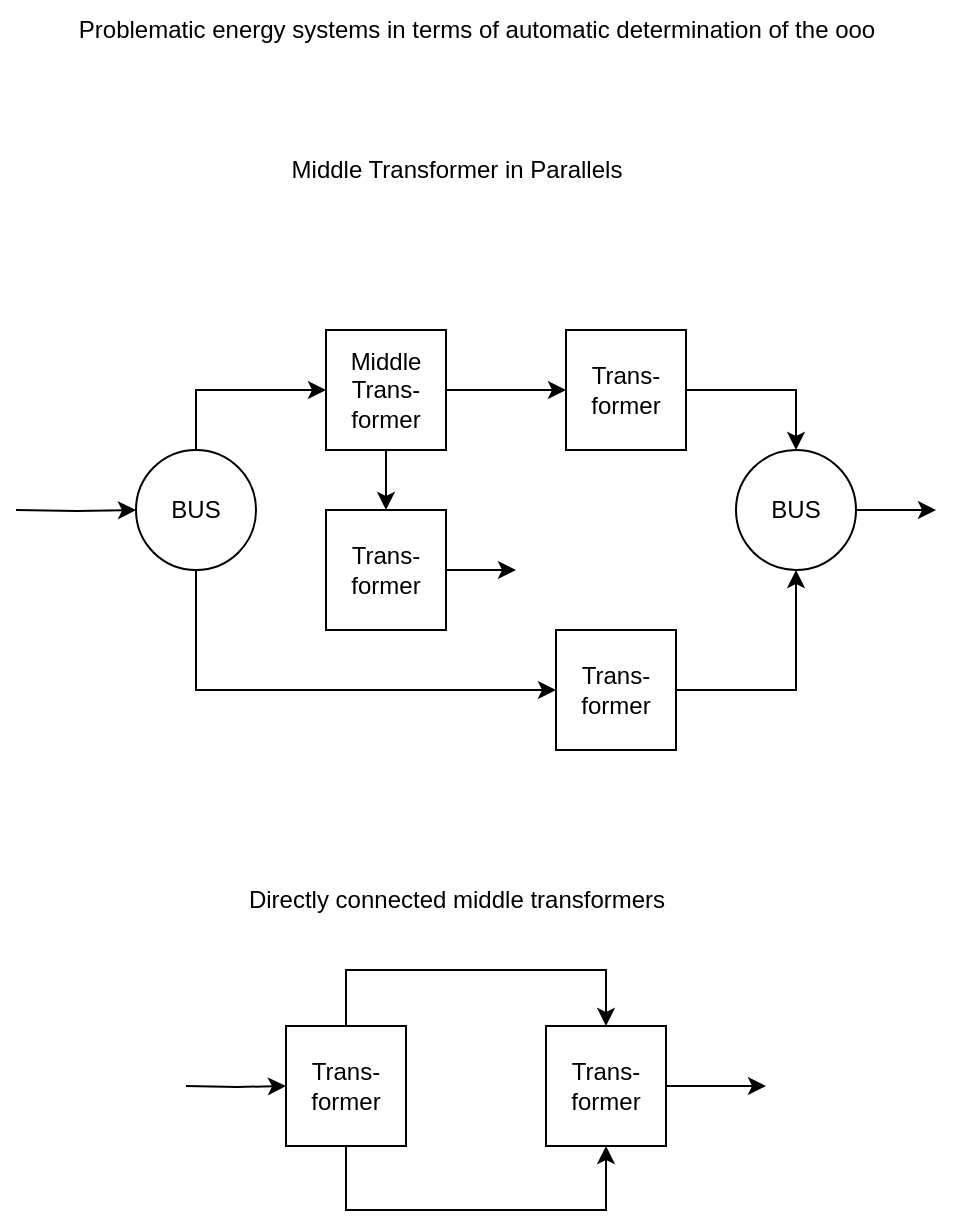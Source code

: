 <mxfile version="20.6.2" type="device"><diagram id="3H2xP5uKBopvndJZnY6-" name="Seite-1"><mxGraphModel dx="-4127" dy="-7351" grid="1" gridSize="10" guides="1" tooltips="1" connect="1" arrows="1" fold="1" page="1" pageScale="1" pageWidth="1654" pageHeight="1169" math="0" shadow="0"><root><mxCell id="0"/><mxCell id="1" parent="0"/><mxCell id="e8C96fmqMuXCuHJOgT-o-2" value="" style="edgeStyle=orthogonalEdgeStyle;rounded=0;orthogonalLoop=1;jettySize=auto;html=1;fontSize=15;fontColor=#141414;startArrow=none;startFill=0;" edge="1" parent="1" source="e8C96fmqMuXCuHJOgT-o-7" target="e8C96fmqMuXCuHJOgT-o-3"><mxGeometry relative="1" as="geometry"/></mxCell><mxCell id="e8C96fmqMuXCuHJOgT-o-3" value="Trans-former" style="rounded=0;whiteSpace=wrap;html=1;" vertex="1" parent="1"><mxGeometry x="5360" y="8360" width="60" height="60" as="geometry"/></mxCell><mxCell id="e8C96fmqMuXCuHJOgT-o-4" value="" style="edgeStyle=orthogonalEdgeStyle;rounded=0;orthogonalLoop=1;jettySize=auto;html=1;fontSize=15;fontColor=#141414;startArrow=none;startFill=0;" edge="1" parent="1" source="e8C96fmqMuXCuHJOgT-o-3" target="e8C96fmqMuXCuHJOgT-o-6"><mxGeometry relative="1" as="geometry"><Array as="points"><mxPoint x="5475" y="8390"/></Array></mxGeometry></mxCell><mxCell id="e8C96fmqMuXCuHJOgT-o-5" style="edgeStyle=orthogonalEdgeStyle;rounded=0;orthogonalLoop=1;jettySize=auto;html=1;fontSize=14;" edge="1" parent="1" source="e8C96fmqMuXCuHJOgT-o-6"><mxGeometry relative="1" as="geometry"><mxPoint x="5545" y="8450" as="targetPoint"/></mxGeometry></mxCell><mxCell id="e8C96fmqMuXCuHJOgT-o-6" value="BUS" style="ellipse;whiteSpace=wrap;html=1;" vertex="1" parent="1"><mxGeometry x="5445" y="8420" width="60" height="60" as="geometry"/></mxCell><mxCell id="e8C96fmqMuXCuHJOgT-o-17" value="" style="edgeStyle=orthogonalEdgeStyle;rounded=0;orthogonalLoop=1;jettySize=auto;html=1;" edge="1" parent="1" source="e8C96fmqMuXCuHJOgT-o-7" target="e8C96fmqMuXCuHJOgT-o-16"><mxGeometry relative="1" as="geometry"/></mxCell><mxCell id="e8C96fmqMuXCuHJOgT-o-7" value="Middle Trans-former" style="rounded=0;whiteSpace=wrap;html=1;" vertex="1" parent="1"><mxGeometry x="5240" y="8360" width="60" height="60" as="geometry"/></mxCell><mxCell id="e8C96fmqMuXCuHJOgT-o-8" value="" style="edgeStyle=orthogonalEdgeStyle;rounded=0;orthogonalLoop=1;jettySize=auto;html=1;fontSize=15;fontColor=#141414;startArrow=none;startFill=0;entryX=0.5;entryY=1;entryDx=0;entryDy=0;exitX=1;exitY=0.5;exitDx=0;exitDy=0;" edge="1" parent="1" source="e8C96fmqMuXCuHJOgT-o-9" target="e8C96fmqMuXCuHJOgT-o-6"><mxGeometry relative="1" as="geometry"><mxPoint x="5479.25" y="8530" as="targetPoint"/><Array as="points"/><mxPoint x="5395" y="8510" as="sourcePoint"/></mxGeometry></mxCell><mxCell id="e8C96fmqMuXCuHJOgT-o-9" value="Trans-former" style="rounded=0;whiteSpace=wrap;html=1;" vertex="1" parent="1"><mxGeometry x="5355" y="8510" width="60" height="60" as="geometry"/></mxCell><mxCell id="e8C96fmqMuXCuHJOgT-o-10" style="edgeStyle=orthogonalEdgeStyle;rounded=0;orthogonalLoop=1;jettySize=auto;html=1;entryX=0;entryY=0.5;entryDx=0;entryDy=0;fontSize=14;" edge="1" parent="1" source="e8C96fmqMuXCuHJOgT-o-13" target="e8C96fmqMuXCuHJOgT-o-7"><mxGeometry relative="1" as="geometry"><Array as="points"><mxPoint x="5175" y="8390"/></Array></mxGeometry></mxCell><mxCell id="e8C96fmqMuXCuHJOgT-o-11" style="edgeStyle=orthogonalEdgeStyle;rounded=0;orthogonalLoop=1;jettySize=auto;html=1;entryX=0;entryY=0.5;entryDx=0;entryDy=0;fontSize=14;exitX=0.5;exitY=1;exitDx=0;exitDy=0;" edge="1" parent="1" source="e8C96fmqMuXCuHJOgT-o-13" target="e8C96fmqMuXCuHJOgT-o-9"><mxGeometry relative="1" as="geometry"><mxPoint x="5155.75" y="8530" as="sourcePoint"/></mxGeometry></mxCell><mxCell id="e8C96fmqMuXCuHJOgT-o-12" style="edgeStyle=orthogonalEdgeStyle;rounded=0;orthogonalLoop=1;jettySize=auto;html=1;fontSize=14;" edge="1" parent="1" target="e8C96fmqMuXCuHJOgT-o-13"><mxGeometry relative="1" as="geometry"><mxPoint x="5085" y="8450" as="sourcePoint"/></mxGeometry></mxCell><mxCell id="e8C96fmqMuXCuHJOgT-o-13" value="BUS" style="ellipse;whiteSpace=wrap;html=1;" vertex="1" parent="1"><mxGeometry x="5145" y="8420" width="60" height="60" as="geometry"/></mxCell><mxCell id="e8C96fmqMuXCuHJOgT-o-14" value="Problematic energy systems in terms of automatic determination of the ooo" style="text;html=1;align=center;verticalAlign=middle;resizable=0;points=[];autosize=1;strokeColor=none;fillColor=none;" vertex="1" parent="1"><mxGeometry x="5105" y="8195" width="420" height="30" as="geometry"/></mxCell><mxCell id="e8C96fmqMuXCuHJOgT-o-27" style="edgeStyle=orthogonalEdgeStyle;rounded=0;orthogonalLoop=1;jettySize=auto;html=1;" edge="1" parent="1" source="e8C96fmqMuXCuHJOgT-o-16"><mxGeometry relative="1" as="geometry"><mxPoint x="5335" y="8480" as="targetPoint"/></mxGeometry></mxCell><mxCell id="e8C96fmqMuXCuHJOgT-o-16" value="Trans-former" style="rounded=0;whiteSpace=wrap;html=1;" vertex="1" parent="1"><mxGeometry x="5240" y="8450" width="60" height="60" as="geometry"/></mxCell><mxCell id="e8C96fmqMuXCuHJOgT-o-19" value="Middle Transformer in Parallels" style="text;html=1;align=center;verticalAlign=middle;resizable=0;points=[];autosize=1;strokeColor=none;fillColor=none;" vertex="1" parent="1"><mxGeometry x="5210" y="8265" width="190" height="30" as="geometry"/></mxCell><mxCell id="e8C96fmqMuXCuHJOgT-o-23" style="edgeStyle=orthogonalEdgeStyle;rounded=0;orthogonalLoop=1;jettySize=auto;html=1;entryX=0.5;entryY=0;entryDx=0;entryDy=0;" edge="1" parent="1" source="e8C96fmqMuXCuHJOgT-o-21" target="e8C96fmqMuXCuHJOgT-o-22"><mxGeometry relative="1" as="geometry"><Array as="points"><mxPoint x="5250" y="8680"/><mxPoint x="5380" y="8680"/></Array></mxGeometry></mxCell><mxCell id="e8C96fmqMuXCuHJOgT-o-24" style="edgeStyle=orthogonalEdgeStyle;rounded=0;orthogonalLoop=1;jettySize=auto;html=1;entryX=0.5;entryY=1;entryDx=0;entryDy=0;" edge="1" parent="1" source="e8C96fmqMuXCuHJOgT-o-21" target="e8C96fmqMuXCuHJOgT-o-22"><mxGeometry relative="1" as="geometry"><Array as="points"><mxPoint x="5250" y="8800"/><mxPoint x="5380" y="8800"/></Array></mxGeometry></mxCell><mxCell id="e8C96fmqMuXCuHJOgT-o-25" style="edgeStyle=orthogonalEdgeStyle;rounded=0;orthogonalLoop=1;jettySize=auto;html=1;" edge="1" parent="1" target="e8C96fmqMuXCuHJOgT-o-21"><mxGeometry relative="1" as="geometry"><mxPoint x="5170" y="8738" as="sourcePoint"/></mxGeometry></mxCell><mxCell id="e8C96fmqMuXCuHJOgT-o-21" value="Trans-former" style="rounded=0;whiteSpace=wrap;html=1;" vertex="1" parent="1"><mxGeometry x="5220" y="8708" width="60" height="60" as="geometry"/></mxCell><mxCell id="e8C96fmqMuXCuHJOgT-o-26" style="edgeStyle=orthogonalEdgeStyle;rounded=0;orthogonalLoop=1;jettySize=auto;html=1;" edge="1" parent="1" source="e8C96fmqMuXCuHJOgT-o-22"><mxGeometry relative="1" as="geometry"><mxPoint x="5460" y="8738" as="targetPoint"/></mxGeometry></mxCell><mxCell id="e8C96fmqMuXCuHJOgT-o-22" value="Trans-former" style="rounded=0;whiteSpace=wrap;html=1;" vertex="1" parent="1"><mxGeometry x="5350" y="8708" width="60" height="60" as="geometry"/></mxCell><mxCell id="e8C96fmqMuXCuHJOgT-o-28" value="Directly connected middle transformers" style="text;html=1;align=center;verticalAlign=middle;resizable=0;points=[];autosize=1;strokeColor=none;fillColor=none;" vertex="1" parent="1"><mxGeometry x="5190" y="8630" width="230" height="30" as="geometry"/></mxCell></root></mxGraphModel></diagram></mxfile>